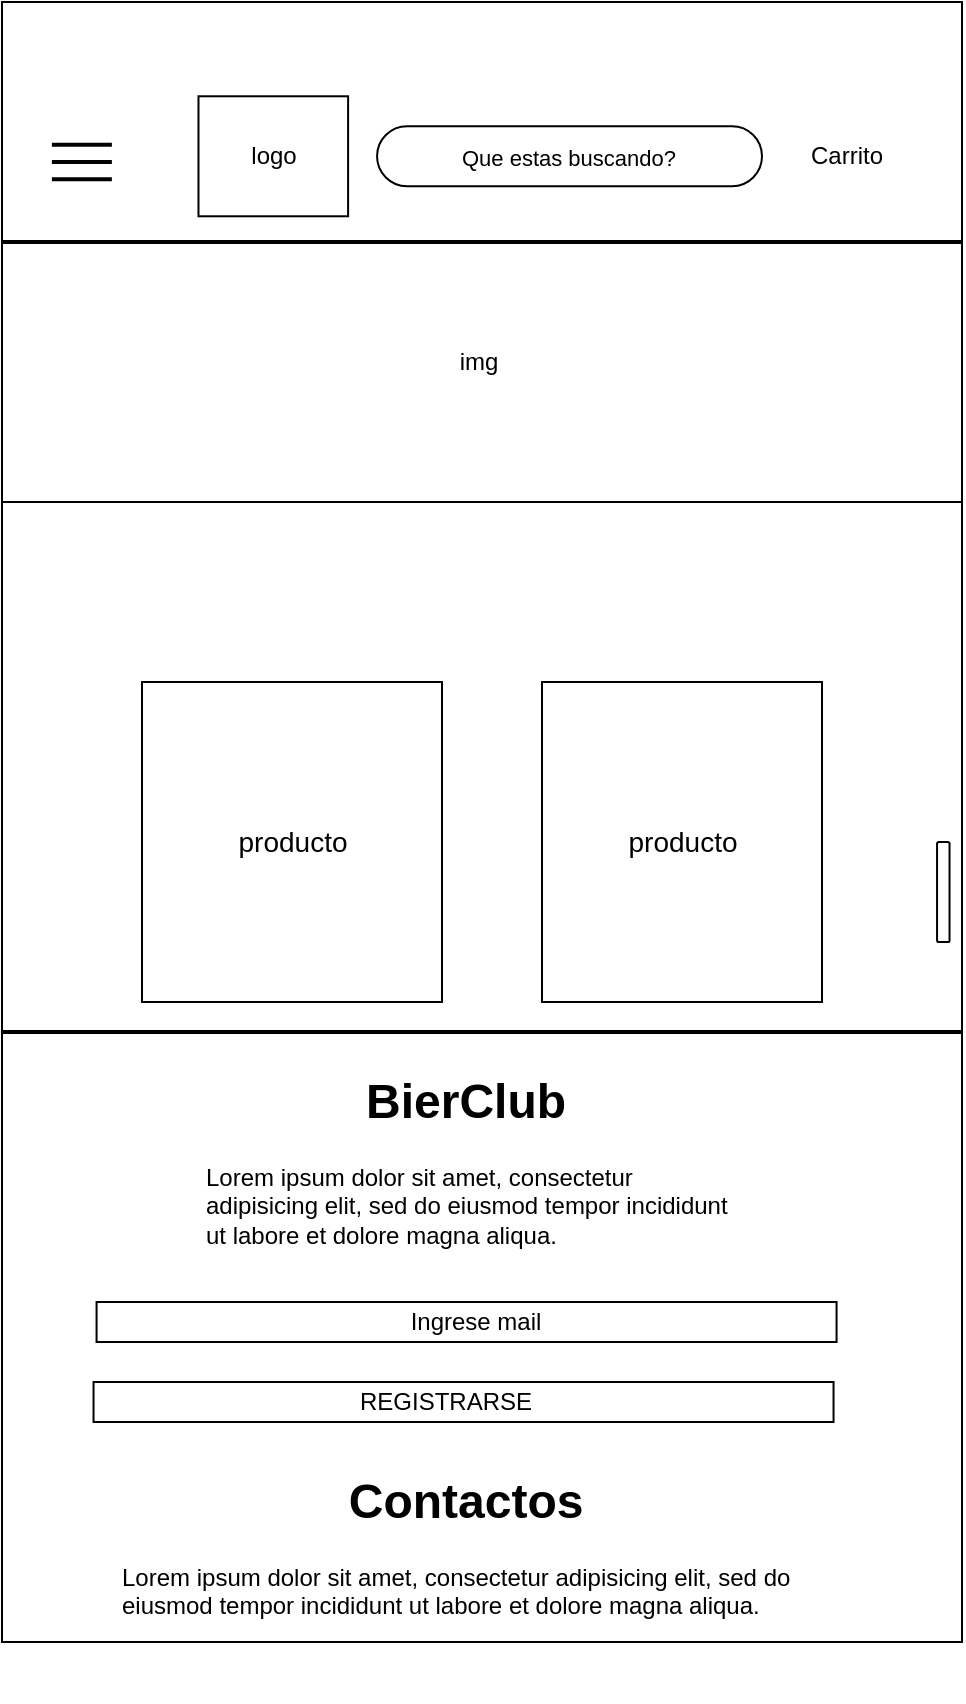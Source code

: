<mxfile version="13.7.4" type="github" pages="3">
  <diagram id="RB68-mWipjGca5W584FE" name="Page-1">
    <mxGraphModel dx="2249" dy="762" grid="1" gridSize="10" guides="1" tooltips="1" connect="1" arrows="1" fold="1" page="1" pageScale="1" pageWidth="827" pageHeight="1169" math="0" shadow="0">
      <root>
        <mxCell id="0" />
        <mxCell id="1" parent="0" />
        <mxCell id="2wPJflk9h6VENn-na4zC-1" value="" style="rounded=0;whiteSpace=wrap;html=1;" parent="1" vertex="1">
          <mxGeometry x="-720" y="80" width="480" height="820" as="geometry" />
        </mxCell>
        <mxCell id="2wPJflk9h6VENn-na4zC-2" value="" style="rounded=0;whiteSpace=wrap;html=1;" parent="1" vertex="1">
          <mxGeometry x="-621.755" y="127.14" width="74.805" height="60" as="geometry" />
        </mxCell>
        <mxCell id="2wPJflk9h6VENn-na4zC-3" value="logo" style="text;html=1;strokeColor=none;fillColor=none;align=center;verticalAlign=middle;whiteSpace=wrap;rounded=0;" parent="1" vertex="1">
          <mxGeometry x="-606.171" y="139.64" width="43.636" height="35" as="geometry" />
        </mxCell>
        <mxCell id="2wPJflk9h6VENn-na4zC-7" value="Carrito" style="text;html=1;strokeColor=none;fillColor=none;align=center;verticalAlign=middle;whiteSpace=wrap;rounded=0;" parent="1" vertex="1">
          <mxGeometry x="-310.0" y="147.14" width="24.935" height="20" as="geometry" />
        </mxCell>
        <mxCell id="2wPJflk9h6VENn-na4zC-8" value="" style="rounded=0;whiteSpace=wrap;html=1;" parent="1" vertex="1">
          <mxGeometry x="-720" y="200" width="480" height="130" as="geometry" />
        </mxCell>
        <mxCell id="2wPJflk9h6VENn-na4zC-9" value="&lt;h1&gt;&amp;nbsp; &amp;nbsp; &amp;nbsp; &amp;nbsp; &amp;nbsp; &amp;nbsp; BierClub&lt;/h1&gt;&lt;p&gt;Lorem ipsum dolor sit amet, consectetur adipisicing elit, sed do eiusmod tempor incididunt ut labore et dolore magna aliqua.&lt;/p&gt;" style="text;html=1;strokeColor=none;fillColor=none;spacing=5;spacingTop=-20;whiteSpace=wrap;overflow=hidden;rounded=0;" parent="1" vertex="1">
          <mxGeometry x="-622.72" y="610" width="279.22" height="120" as="geometry" />
        </mxCell>
        <mxCell id="2wPJflk9h6VENn-na4zC-11" value="&lt;h1&gt;&amp;nbsp; &amp;nbsp; &amp;nbsp; &amp;nbsp; &amp;nbsp; &amp;nbsp; &amp;nbsp; &amp;nbsp; &amp;nbsp;Contactos&lt;/h1&gt;&lt;p&gt;Lorem ipsum dolor sit amet, consectetur adipisicing elit, sed do eiusmod tempor incididunt ut labore et dolore magna aliqua.&lt;/p&gt;" style="text;html=1;strokeColor=none;fillColor=none;spacing=5;spacingTop=-20;whiteSpace=wrap;overflow=hidden;rounded=0;" parent="1" vertex="1">
          <mxGeometry x="-665.06" y="810" width="370" height="120" as="geometry" />
        </mxCell>
        <mxCell id="2wPJflk9h6VENn-na4zC-12" value="" style="line;strokeWidth=2;html=1;" parent="1" vertex="1">
          <mxGeometry x="-720" y="195" width="480" height="10" as="geometry" />
        </mxCell>
        <mxCell id="2wPJflk9h6VENn-na4zC-13" value="img" style="text;html=1;strokeColor=none;fillColor=none;align=center;verticalAlign=middle;whiteSpace=wrap;rounded=0;" parent="1" vertex="1">
          <mxGeometry x="-493.958" y="250" width="24.935" height="20" as="geometry" />
        </mxCell>
        <mxCell id="2wPJflk9h6VENn-na4zC-18" value="" style="line;strokeWidth=2;html=1;fontSize=14;" parent="1" vertex="1">
          <mxGeometry x="-720" y="590" width="480" height="10" as="geometry" />
        </mxCell>
        <mxCell id="2wPJflk9h6VENn-na4zC-19" value="" style="rounded=0;whiteSpace=wrap;html=1;fontSize=14;" parent="1" vertex="1">
          <mxGeometry x="-650" y="420" width="150" height="160" as="geometry" />
        </mxCell>
        <mxCell id="2wPJflk9h6VENn-na4zC-22" value="producto" style="text;html=1;strokeColor=none;fillColor=none;align=center;verticalAlign=middle;whiteSpace=wrap;rounded=0;fontSize=14;" parent="1" vertex="1">
          <mxGeometry x="-587.471" y="490" width="24.935" height="20" as="geometry" />
        </mxCell>
        <mxCell id="2wPJflk9h6VENn-na4zC-23" value="" style="rounded=1;whiteSpace=wrap;html=1;fontSize=14;" parent="1" vertex="1">
          <mxGeometry x="-252.468" y="500" width="6.234" height="50" as="geometry" />
        </mxCell>
        <mxCell id="2wPJflk9h6VENn-na4zC-27" value="" style="line;strokeWidth=2;html=1;" parent="1" vertex="1">
          <mxGeometry x="-695.06" y="167.143" width="30" height="2.857" as="geometry" />
        </mxCell>
        <mxCell id="2wPJflk9h6VENn-na4zC-28" value="" style="line;strokeWidth=2;html=1;" parent="1" vertex="1">
          <mxGeometry x="-695.06" y="158.571" width="30" height="2.857" as="geometry" />
        </mxCell>
        <mxCell id="2wPJflk9h6VENn-na4zC-29" value="" style="line;strokeWidth=2;html=1;" parent="1" vertex="1">
          <mxGeometry x="-695.06" y="150" width="30" height="2.857" as="geometry" />
        </mxCell>
        <mxCell id="2wPJflk9h6VENn-na4zC-33" value="" style="rounded=0;whiteSpace=wrap;html=1;fontSize=14;" parent="1" vertex="1">
          <mxGeometry x="-450" y="420" width="140" height="160" as="geometry" />
        </mxCell>
        <mxCell id="2wPJflk9h6VENn-na4zC-34" value="producto" style="text;html=1;strokeColor=none;fillColor=none;align=center;verticalAlign=middle;whiteSpace=wrap;rounded=0;fontSize=14;" parent="1" vertex="1">
          <mxGeometry x="-392.471" y="490" width="24.935" height="20" as="geometry" />
        </mxCell>
        <mxCell id="2wPJflk9h6VENn-na4zC-35" value="" style="rounded=1;whiteSpace=wrap;html=1;arcSize=0;" parent="1" vertex="1">
          <mxGeometry x="-672.72" y="730" width="370" height="20" as="geometry" />
        </mxCell>
        <mxCell id="2wPJflk9h6VENn-na4zC-37" value="" style="rounded=1;whiteSpace=wrap;html=1;arcSize=0;" parent="1" vertex="1">
          <mxGeometry x="-674.23" y="770" width="370" height="20" as="geometry" />
        </mxCell>
        <mxCell id="2wPJflk9h6VENn-na4zC-38" value="REGISTRARSE" style="text;html=1;strokeColor=none;fillColor=none;align=center;verticalAlign=middle;whiteSpace=wrap;rounded=0;" parent="1" vertex="1">
          <mxGeometry x="-518.46" y="770" width="40" height="20" as="geometry" />
        </mxCell>
        <mxCell id="2wPJflk9h6VENn-na4zC-39" value="Ingrese mail" style="text;html=1;strokeColor=none;fillColor=none;align=center;verticalAlign=middle;whiteSpace=wrap;rounded=0;" parent="1" vertex="1">
          <mxGeometry x="-523.11" y="730" width="80" height="20" as="geometry" />
        </mxCell>
        <mxCell id="2wPJflk9h6VENn-na4zC-31" value="" style="rounded=1;whiteSpace=wrap;html=1;arcSize=50;" parent="1" vertex="1">
          <mxGeometry x="-532.47" y="142.14" width="192.47" height="30" as="geometry" />
        </mxCell>
        <mxCell id="2wPJflk9h6VENn-na4zC-25" value="&lt;font style=&quot;font-size: 11px&quot;&gt;Que estas buscando?&lt;/font&gt;" style="text;html=1;strokeColor=none;fillColor=none;align=center;verticalAlign=middle;whiteSpace=wrap;rounded=0;fontSize=14;" parent="1" vertex="1">
          <mxGeometry x="-493.96" y="147.14" width="115.45" height="20" as="geometry" />
        </mxCell>
      </root>
    </mxGraphModel>
  </diagram>
  <diagram id="pvmIcBW9uotw4b1QJJPr" name="Page-2">
    <mxGraphModel dx="2249" dy="762" grid="1" gridSize="10" guides="1" tooltips="1" connect="1" arrows="1" fold="1" page="1" pageScale="1" pageWidth="827" pageHeight="1169" math="0" shadow="0">
      <root>
        <mxCell id="7tZNCALnfXFjJU3hoCpz-0" />
        <mxCell id="7tZNCALnfXFjJU3hoCpz-1" parent="7tZNCALnfXFjJU3hoCpz-0" />
        <mxCell id="cAba_0mVvKoNLwSAjLte-0" value="" style="rounded=0;whiteSpace=wrap;html=1;fontSize=14;" parent="7tZNCALnfXFjJU3hoCpz-1" vertex="1">
          <mxGeometry x="-410" y="840" width="480" height="790" as="geometry" />
        </mxCell>
        <mxCell id="cAba_0mVvKoNLwSAjLte-1" value="" style="ellipse;whiteSpace=wrap;html=1;" parent="7tZNCALnfXFjJU3hoCpz-1" vertex="1">
          <mxGeometry x="-293.559" y="870" width="63.584" height="80" as="geometry" />
        </mxCell>
        <mxCell id="cAba_0mVvKoNLwSAjLte-2" value="img logo" style="text;html=1;strokeColor=none;fillColor=none;align=center;verticalAlign=middle;whiteSpace=wrap;rounded=0;" parent="7tZNCALnfXFjJU3hoCpz-1" vertex="1">
          <mxGeometry x="-272.365" y="900" width="21.195" height="20" as="geometry" />
        </mxCell>
        <mxCell id="cAba_0mVvKoNLwSAjLte-3" value="" style="line;strokeWidth=2;html=1;" parent="7tZNCALnfXFjJU3hoCpz-1" vertex="1">
          <mxGeometry x="-368.234" y="917.143" width="18.701" height="2.857" as="geometry" />
        </mxCell>
        <mxCell id="cAba_0mVvKoNLwSAjLte-4" value="" style="line;strokeWidth=2;html=1;" parent="7tZNCALnfXFjJU3hoCpz-1" vertex="1">
          <mxGeometry x="-368.234" y="908.571" width="18.701" height="2.857" as="geometry" />
        </mxCell>
        <mxCell id="cAba_0mVvKoNLwSAjLte-5" value="" style="line;strokeWidth=2;html=1;" parent="7tZNCALnfXFjJU3hoCpz-1" vertex="1">
          <mxGeometry x="-368.234" y="900" width="18.701" height="2.857" as="geometry" />
        </mxCell>
        <mxCell id="cAba_0mVvKoNLwSAjLte-11" value="" style="ellipse;whiteSpace=wrap;html=1;" parent="7tZNCALnfXFjJU3hoCpz-1" vertex="1">
          <mxGeometry x="-22.821" y="870" width="63.584" height="80" as="geometry" />
        </mxCell>
        <mxCell id="cAba_0mVvKoNLwSAjLte-12" value="Img Carrito" style="text;html=1;strokeColor=none;fillColor=none;align=center;verticalAlign=middle;whiteSpace=wrap;rounded=0;" parent="7tZNCALnfXFjJU3hoCpz-1" vertex="1">
          <mxGeometry x="-1.626" y="900" width="21.195" height="20" as="geometry" />
        </mxCell>
        <mxCell id="cAba_0mVvKoNLwSAjLte-13" value="" style="line;strokeWidth=2;html=1;" parent="7tZNCALnfXFjJU3hoCpz-1" vertex="1">
          <mxGeometry x="-410" y="970" width="480" height="10" as="geometry" />
        </mxCell>
        <mxCell id="cAba_0mVvKoNLwSAjLte-22" value="" style="rounded=1;whiteSpace=wrap;html=1;fontSize=14;arcSize=50;" parent="7tZNCALnfXFjJU3hoCpz-1" vertex="1">
          <mxGeometry x="-293.559" y="980" width="263.046" height="40" as="geometry" />
        </mxCell>
        <mxCell id="cAba_0mVvKoNLwSAjLte-23" value="Que estas buscando?" style="text;html=1;strokeColor=none;fillColor=none;align=center;verticalAlign=middle;whiteSpace=wrap;rounded=0;fontSize=14;" parent="7tZNCALnfXFjJU3hoCpz-1" vertex="1">
          <mxGeometry x="-214.278" y="990" width="99.74" height="20" as="geometry" />
        </mxCell>
        <mxCell id="cAba_0mVvKoNLwSAjLte-24" value="" style="line;strokeWidth=2;html=1;" parent="7tZNCALnfXFjJU3hoCpz-1" vertex="1">
          <mxGeometry x="-410" y="1310" width="480" height="10" as="geometry" />
        </mxCell>
        <mxCell id="cAba_0mVvKoNLwSAjLte-25" value="NEWSLETTER" style="text;html=1;strokeColor=none;fillColor=none;align=center;verticalAlign=middle;whiteSpace=wrap;rounded=0;" parent="7tZNCALnfXFjJU3hoCpz-1" vertex="1">
          <mxGeometry x="-168.173" y="1470.004" width="17.085" height="12.727" as="geometry" />
        </mxCell>
        <mxCell id="cAba_0mVvKoNLwSAjLte-27" value="&lt;h1&gt;&amp;nbsp; &amp;nbsp; &amp;nbsp; &amp;nbsp; &amp;nbsp; &amp;nbsp; &amp;nbsp; &amp;nbsp; &amp;nbsp; &amp;nbsp; &amp;nbsp;BierClub&lt;/h1&gt;&lt;p&gt;Lorem ipsum dolor sit amet, consectetur adipisicing elit, sed do eiusmod tempor incididunt ut labore et dolore magna aliqua.&lt;/p&gt;" style="text;html=1;strokeColor=none;fillColor=none;spacing=5;spacingTop=-20;whiteSpace=wrap;overflow=hidden;rounded=0;" parent="7tZNCALnfXFjJU3hoCpz-1" vertex="1">
          <mxGeometry x="-358.74" y="1340" width="398.23" height="90" as="geometry" />
        </mxCell>
        <mxCell id="cAba_0mVvKoNLwSAjLte-28" value="" style="rounded=1;whiteSpace=wrap;html=1;" parent="7tZNCALnfXFjJU3hoCpz-1" vertex="1">
          <mxGeometry x="-229.971" y="1490.005" width="140.683" height="19.091" as="geometry" />
        </mxCell>
        <mxCell id="cAba_0mVvKoNLwSAjLte-30" value="&lt;h1&gt;&amp;nbsp; &amp;nbsp; &amp;nbsp; &amp;nbsp; &amp;nbsp; &amp;nbsp; &amp;nbsp; &amp;nbsp; &amp;nbsp; &amp;nbsp; &amp;nbsp;Contactos&lt;/h1&gt;&lt;p&gt;Lorem ipsum dolor sit amet, consectetur adipisicing elit, sed do eiusmod tempor incididunt ut labore et dolore magna aliqua.&lt;/p&gt;" style="text;html=1;strokeColor=none;fillColor=none;spacing=5;spacingTop=-20;whiteSpace=wrap;overflow=hidden;rounded=0;" parent="7tZNCALnfXFjJU3hoCpz-1" vertex="1">
          <mxGeometry x="-380.43" y="1530" width="400" height="80" as="geometry" />
        </mxCell>
        <mxCell id="cAba_0mVvKoNLwSAjLte-31" value="" style="rounded=1;whiteSpace=wrap;html=1;fontSize=14;rotation=90;" parent="7tZNCALnfXFjJU3hoCpz-1" vertex="1">
          <mxGeometry x="38.831" y="1140" width="49.87" height="10" as="geometry" />
        </mxCell>
        <mxCell id="cAba_0mVvKoNLwSAjLte-18" value="" style="group" parent="7tZNCALnfXFjJU3hoCpz-1" vertex="1" connectable="0">
          <mxGeometry x="-119.996" y="1030" width="147.722" height="179.4" as="geometry" />
        </mxCell>
        <mxCell id="cAba_0mVvKoNLwSAjLte-19" value="" style="rounded=1;whiteSpace=wrap;html=1;rotation=90;" parent="cAba_0mVvKoNLwSAjLte-18" vertex="1">
          <mxGeometry x="9.041" y="-12.512" width="129.639" height="204.423" as="geometry" />
        </mxCell>
        <mxCell id="cAba_0mVvKoNLwSAjLte-20" value="" style="endArrow=none;html=1;entryX=0.75;entryY=0;entryDx=0;entryDy=0;exitX=0.75;exitY=1;exitDx=0;exitDy=0;" parent="cAba_0mVvKoNLwSAjLte-18" source="cAba_0mVvKoNLwSAjLte-19" target="cAba_0mVvKoNLwSAjLte-19" edge="1">
          <mxGeometry width="50" height="50" relative="1" as="geometry">
            <mxPoint x="9.041" y="142.167" as="sourcePoint" />
            <mxPoint x="50.381" y="81.948" as="targetPoint" />
          </mxGeometry>
        </mxCell>
        <mxCell id="cAba_0mVvKoNLwSAjLte-21" value="Precio" style="text;html=1;strokeColor=none;fillColor=none;align=center;verticalAlign=middle;whiteSpace=wrap;rounded=0;" parent="cAba_0mVvKoNLwSAjLte-18" vertex="1">
          <mxGeometry x="52.556" y="152.793" width="29.01" height="23.615" as="geometry" />
        </mxCell>
        <mxCell id="cAba_0mVvKoNLwSAjLte-14" value="" style="group" parent="7tZNCALnfXFjJU3hoCpz-1" vertex="1" connectable="0">
          <mxGeometry x="-350.005" y="1030" width="147.722" height="179.4" as="geometry" />
        </mxCell>
        <mxCell id="cAba_0mVvKoNLwSAjLte-15" value="" style="rounded=1;whiteSpace=wrap;html=1;rotation=90;" parent="cAba_0mVvKoNLwSAjLte-14" vertex="1">
          <mxGeometry x="9.041" y="-12.512" width="129.639" height="204.423" as="geometry" />
        </mxCell>
        <mxCell id="cAba_0mVvKoNLwSAjLte-16" value="" style="endArrow=none;html=1;entryX=0.75;entryY=0;entryDx=0;entryDy=0;exitX=0.75;exitY=1;exitDx=0;exitDy=0;" parent="cAba_0mVvKoNLwSAjLte-14" source="cAba_0mVvKoNLwSAjLte-15" target="cAba_0mVvKoNLwSAjLte-15" edge="1">
          <mxGeometry width="50" height="50" relative="1" as="geometry">
            <mxPoint x="9.041" y="142.167" as="sourcePoint" />
            <mxPoint x="50.381" y="81.948" as="targetPoint" />
          </mxGeometry>
        </mxCell>
        <mxCell id="cAba_0mVvKoNLwSAjLte-17" value="Precio" style="text;html=1;strokeColor=none;fillColor=none;align=center;verticalAlign=middle;whiteSpace=wrap;rounded=0;" parent="cAba_0mVvKoNLwSAjLte-14" vertex="1">
          <mxGeometry x="52.556" y="152.793" width="29.01" height="23.615" as="geometry" />
        </mxCell>
        <mxCell id="zhBu0Wq4T1e0WA9-C4dA-1" value="" style="line;strokeWidth=4;html=1;perimeter=backbonePerimeter;points=[];outlineConnect=0;" parent="7tZNCALnfXFjJU3hoCpz-1" vertex="1">
          <mxGeometry x="-410" y="1430" width="480" height="10" as="geometry" />
        </mxCell>
      </root>
    </mxGraphModel>
  </diagram>
  <diagram id="3-r17ShJbgv9wCDux_sY" name="Page-3">
    <mxGraphModel dx="2249" dy="762" grid="1" gridSize="10" guides="1" tooltips="1" connect="1" arrows="1" fold="1" page="1" pageScale="1" pageWidth="827" pageHeight="1169" math="0" shadow="0">
      <root>
        <mxCell id="qaAWrqrc-ET-XuGt7KUE-0" />
        <mxCell id="qaAWrqrc-ET-XuGt7KUE-1" parent="qaAWrqrc-ET-XuGt7KUE-0" />
        <mxCell id="qaAWrqrc-ET-XuGt7KUE-3" value="" style="group" parent="qaAWrqrc-ET-XuGt7KUE-1" vertex="1" connectable="0">
          <mxGeometry x="-660" y="30" width="960" height="1030" as="geometry" />
        </mxCell>
        <mxCell id="qaAWrqrc-ET-XuGt7KUE-4" value="" style="rounded=0;whiteSpace=wrap;html=1;direction=west;" parent="qaAWrqrc-ET-XuGt7KUE-3" vertex="1">
          <mxGeometry width="480" height="722.396" as="geometry" />
        </mxCell>
        <mxCell id="qaAWrqrc-ET-XuGt7KUE-5" value="" style="rounded=0;whiteSpace=wrap;html=1;" parent="qaAWrqrc-ET-XuGt7KUE-3" vertex="1">
          <mxGeometry y="530" width="480" height="350" as="geometry" />
        </mxCell>
        <mxCell id="qaAWrqrc-ET-XuGt7KUE-6" value="REGISTRATE" style="text;html=1;strokeColor=none;fillColor=none;align=center;verticalAlign=middle;whiteSpace=wrap;rounded=0;fontSize=22;" parent="qaAWrqrc-ET-XuGt7KUE-3" vertex="1">
          <mxGeometry x="241.998" y="570.001" width="16.0" height="19.792" as="geometry" />
        </mxCell>
        <mxCell id="qaAWrqrc-ET-XuGt7KUE-9" value="" style="ellipse;whiteSpace=wrap;html=1;" parent="qaAWrqrc-ET-XuGt7KUE-3" vertex="1">
          <mxGeometry x="103.878" y="34.525" width="48" height="79.167" as="geometry" />
        </mxCell>
        <mxCell id="qaAWrqrc-ET-XuGt7KUE-10" value="" style="line;strokeWidth=2;html=1;" parent="qaAWrqrc-ET-XuGt7KUE-3" vertex="1">
          <mxGeometry y="128.646" width="480" height="9.896" as="geometry" />
        </mxCell>
        <mxCell id="qaAWrqrc-ET-XuGt7KUE-13" value="" style="ellipse;whiteSpace=wrap;html=1;" parent="qaAWrqrc-ET-XuGt7KUE-3" vertex="1">
          <mxGeometry x="424.0" y="34.635" width="48" height="79.167" as="geometry" />
        </mxCell>
        <mxCell id="qaAWrqrc-ET-XuGt7KUE-14" value="Img Carrito" style="text;html=1;strokeColor=none;fillColor=none;align=center;verticalAlign=middle;whiteSpace=wrap;rounded=0;" parent="qaAWrqrc-ET-XuGt7KUE-3" vertex="1">
          <mxGeometry x="440" y="64.323" width="16.0" height="19.792" as="geometry" />
        </mxCell>
        <mxCell id="qaAWrqrc-ET-XuGt7KUE-15" value="&lt;h1&gt;&amp;nbsp; &amp;nbsp; &amp;nbsp; &amp;nbsp; &amp;nbsp; &amp;nbsp; &amp;nbsp; &amp;nbsp; &amp;nbsp; &amp;nbsp; &amp;nbsp; &amp;nbsp; &amp;nbsp; BierClub&lt;/h1&gt;&lt;p&gt;Lorem ipsum dolor sit amet, consectetur adipisicing elit, sed do eiusmod tempor incididunt ut labore et dolore magna aliqua.&lt;/p&gt;" style="text;html=1;strokeColor=none;fillColor=none;spacing=5;spacingTop=-20;whiteSpace=wrap;overflow=hidden;rounded=0;" parent="qaAWrqrc-ET-XuGt7KUE-3" vertex="1">
          <mxGeometry x="7" y="690" width="480" height="118.75" as="geometry" />
        </mxCell>
        <mxCell id="qaAWrqrc-ET-XuGt7KUE-16" value="" style="rounded=1;whiteSpace=wrap;html=1;" parent="qaAWrqrc-ET-XuGt7KUE-3" vertex="1">
          <mxGeometry x="160.001" y="609.996" width="184" height="39.583" as="geometry" />
        </mxCell>
        <mxCell id="qaAWrqrc-ET-XuGt7KUE-18" value="" style="line;strokeWidth=2;html=1;" parent="qaAWrqrc-ET-XuGt7KUE-3" vertex="1">
          <mxGeometry x="2" y="669.997" width="480" height="9.896" as="geometry" />
        </mxCell>
        <mxCell id="qaAWrqrc-ET-XuGt7KUE-20" value="face" style="text;html=1;strokeColor=none;fillColor=none;align=center;verticalAlign=middle;whiteSpace=wrap;rounded=0;fontSize=22;" parent="qaAWrqrc-ET-XuGt7KUE-3" vertex="1">
          <mxGeometry x="92" y="829.999" width="16.0" height="19.792" as="geometry" />
        </mxCell>
        <mxCell id="qaAWrqrc-ET-XuGt7KUE-21" value="ig" style="text;html=1;strokeColor=none;fillColor=none;align=center;verticalAlign=middle;whiteSpace=wrap;rounded=0;fontSize=22;" parent="qaAWrqrc-ET-XuGt7KUE-3" vertex="1">
          <mxGeometry x="226" y="829.999" width="16.0" height="19.792" as="geometry" />
        </mxCell>
        <mxCell id="qaAWrqrc-ET-XuGt7KUE-22" value="wpp" style="text;html=1;strokeColor=none;fillColor=none;align=center;verticalAlign=middle;whiteSpace=wrap;rounded=0;fontSize=22;" parent="qaAWrqrc-ET-XuGt7KUE-3" vertex="1">
          <mxGeometry x="370" y="829.999" width="16.0" height="19.792" as="geometry" />
        </mxCell>
        <mxCell id="qaAWrqrc-ET-XuGt7KUE-23" value="" style="rounded=0;whiteSpace=wrap;html=1;fontSize=22;" parent="qaAWrqrc-ET-XuGt7KUE-3" vertex="1">
          <mxGeometry y="128.65" width="480" height="131.35" as="geometry" />
        </mxCell>
        <mxCell id="qaAWrqrc-ET-XuGt7KUE-24" value="img" style="text;html=1;strokeColor=none;fillColor=none;align=center;verticalAlign=middle;whiteSpace=wrap;rounded=0;fontSize=22;" parent="qaAWrqrc-ET-XuGt7KUE-3" vertex="1">
          <mxGeometry x="232.0" y="189.998" width="16.0" height="19.792" as="geometry" />
        </mxCell>
        <mxCell id="qaAWrqrc-ET-XuGt7KUE-28" value="" style="rounded=1;whiteSpace=wrap;html=1;fontSize=22;" parent="qaAWrqrc-ET-XuGt7KUE-3" vertex="1">
          <mxGeometry x="472.0" y="435.417" width="4.4" height="59.375" as="geometry" />
        </mxCell>
        <mxCell id="qaAWrqrc-ET-XuGt7KUE-29" value="logo" style="text;html=1;strokeColor=none;fillColor=none;align=center;verticalAlign=middle;whiteSpace=wrap;rounded=0;fontSize=22;" parent="qaAWrqrc-ET-XuGt7KUE-3" vertex="1">
          <mxGeometry x="124.236" y="64.323" width="16.0" height="19.792" as="geometry" />
        </mxCell>
        <mxCell id="qaAWrqrc-ET-XuGt7KUE-30" value="" style="line;strokeWidth=2;html=1;" parent="qaAWrqrc-ET-XuGt7KUE-3" vertex="1">
          <mxGeometry x="43.3" y="81.253" width="18.701" height="2.857" as="geometry" />
        </mxCell>
        <mxCell id="qaAWrqrc-ET-XuGt7KUE-31" value="" style="line;strokeWidth=2;html=1;" parent="qaAWrqrc-ET-XuGt7KUE-3" vertex="1">
          <mxGeometry x="43.3" y="72.681" width="18.701" height="2.857" as="geometry" />
        </mxCell>
        <mxCell id="qaAWrqrc-ET-XuGt7KUE-32" value="" style="line;strokeWidth=2;html=1;" parent="qaAWrqrc-ET-XuGt7KUE-3" vertex="1">
          <mxGeometry x="43.3" y="64.11" width="18.701" height="2.857" as="geometry" />
        </mxCell>
        <mxCell id="qaAWrqrc-ET-XuGt7KUE-43" value="" style="group" parent="qaAWrqrc-ET-XuGt7KUE-3" vertex="1" connectable="0">
          <mxGeometry x="187.699" y="50.7" width="230.649" height="50" as="geometry" />
        </mxCell>
        <mxCell id="qaAWrqrc-ET-XuGt7KUE-41" value="" style="rounded=1;whiteSpace=wrap;html=1;arcSize=50;" parent="qaAWrqrc-ET-XuGt7KUE-43" vertex="1">
          <mxGeometry y="5.202" width="230.649" height="41.618" as="geometry" />
        </mxCell>
        <mxCell id="qaAWrqrc-ET-XuGt7KUE-42" value="Que estas buscando?" style="text;html=1;strokeColor=none;fillColor=none;align=center;verticalAlign=middle;whiteSpace=wrap;rounded=0;" parent="qaAWrqrc-ET-XuGt7KUE-43" vertex="1">
          <mxGeometry x="75.266" width="104.222" height="50" as="geometry" />
        </mxCell>
        <mxCell id="qaAWrqrc-ET-XuGt7KUE-44" value="Ingresa mail" style="text;html=1;strokeColor=none;fillColor=none;align=center;verticalAlign=middle;whiteSpace=wrap;rounded=0;" parent="qaAWrqrc-ET-XuGt7KUE-3" vertex="1">
          <mxGeometry x="221.661" y="619.79" width="62.338" height="20" as="geometry" />
        </mxCell>
        <mxCell id="qaAWrqrc-ET-XuGt7KUE-34" value="" style="rounded=1;whiteSpace=wrap;html=1;rotation=90;" parent="qaAWrqrc-ET-XuGt7KUE-3" vertex="1">
          <mxGeometry x="128.29" y="273" width="228.71" height="245.64" as="geometry" />
        </mxCell>
        <mxCell id="qaAWrqrc-ET-XuGt7KUE-35" value="" style="endArrow=none;html=1;entryX=0.75;entryY=0;entryDx=0;entryDy=0;exitX=0.75;exitY=1;exitDx=0;exitDy=0;" parent="qaAWrqrc-ET-XuGt7KUE-3" source="qaAWrqrc-ET-XuGt7KUE-34" target="qaAWrqrc-ET-XuGt7KUE-34" edge="1">
          <mxGeometry width="50" height="50" relative="1" as="geometry">
            <mxPoint x="62.003" y="554.999" as="sourcePoint" />
            <mxPoint x="172.936" y="555.314" as="targetPoint" />
          </mxGeometry>
        </mxCell>
        <mxCell id="qaAWrqrc-ET-XuGt7KUE-36" value="Precio" style="text;html=1;strokeColor=none;fillColor=none;align=center;verticalAlign=middle;whiteSpace=wrap;rounded=0;" parent="qaAWrqrc-ET-XuGt7KUE-3" vertex="1">
          <mxGeometry x="230.037" y="469.879" width="25.221" height="24.911" as="geometry" />
        </mxCell>
        <mxCell id="9rch_OFJ-aXNEnm2MzyF-0" value="" style="line;strokeWidth=2;html=1;" parent="qaAWrqrc-ET-XuGt7KUE-3" vertex="1">
          <mxGeometry y="780.107" width="480" height="9.896" as="geometry" />
        </mxCell>
        <mxCell id="9rch_OFJ-aXNEnm2MzyF-1" value="" style="line;strokeWidth=2;html=1;" parent="qaAWrqrc-ET-XuGt7KUE-3" vertex="1">
          <mxGeometry x="2" y="879.997" width="480" height="9.896" as="geometry" />
        </mxCell>
      </root>
    </mxGraphModel>
  </diagram>
</mxfile>
